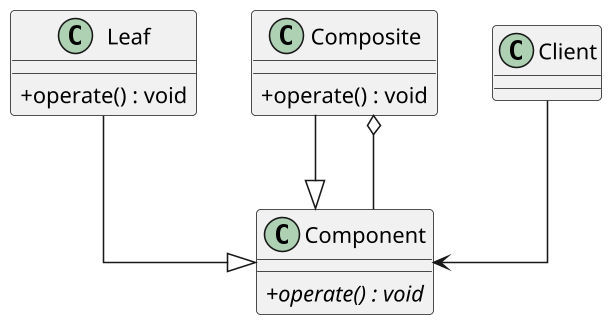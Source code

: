 @startuml

skinparam classAttributeIconSize 0
skinparam linetype ortho
skinparam defaultTextAlignment center
skinparam dpi 150
' up to down direction

class Component {
    {abstract} + operate() : void 
}

class Leaf {
    + operate() : void 
}

class Composite {
    + operate() : void 
}

class Client {

}

Leaf --|> Component
Composite --|> Component
Composite o-- Component

Client --> Component
@enduml
